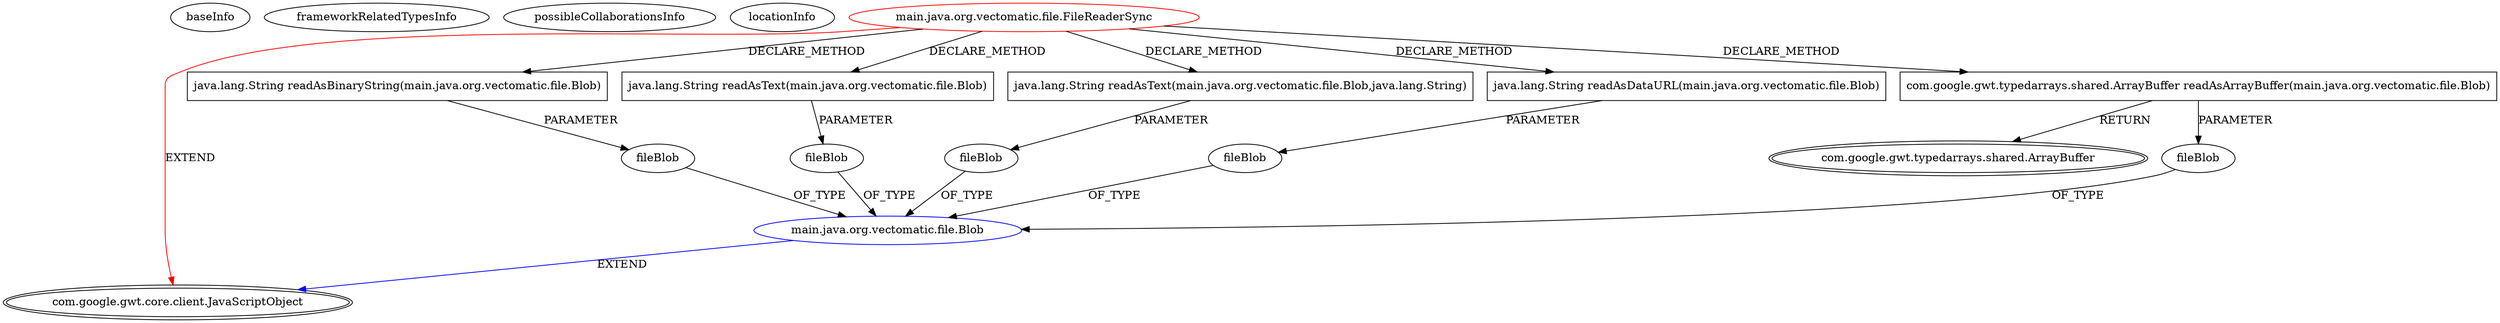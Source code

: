digraph {
baseInfo[graphId=3460,category="extension_graph",isAnonymous=false,possibleRelation=true]
frameworkRelatedTypesInfo[0="com.google.gwt.core.client.JavaScriptObject"]
possibleCollaborationsInfo[0="3460~CLIENT_METHOD_DECLARATION-PARAMETER_DECLARATION-CLIENT_METHOD_DECLARATION-PARAMETER_DECLARATION-CLIENT_METHOD_DECLARATION-PARAMETER_DECLARATION-CLIENT_METHOD_DECLARATION-PARAMETER_DECLARATION-CLIENT_METHOD_DECLARATION-PARAMETER_DECLARATION-~com.google.gwt.core.client.JavaScriptObject ~com.google.gwt.core.client.JavaScriptObject ~false~false"]
locationInfo[projectName="laaglu-lib-gwt-file",filePath="/laaglu-lib-gwt-file/lib-gwt-file-master/src/main/java/org/vectomatic/file/FileReaderSync.java",contextSignature="FileReaderSync",graphId="3460"]
0[label="main.java.org.vectomatic.file.FileReaderSync",vertexType="ROOT_CLIENT_CLASS_DECLARATION",isFrameworkType=false,color=red]
1[label="com.google.gwt.core.client.JavaScriptObject",vertexType="FRAMEWORK_CLASS_TYPE",isFrameworkType=true,peripheries=2]
2[label="java.lang.String readAsBinaryString(main.java.org.vectomatic.file.Blob)",vertexType="CLIENT_METHOD_DECLARATION",isFrameworkType=false,shape=box]
3[label="fileBlob",vertexType="PARAMETER_DECLARATION",isFrameworkType=false]
4[label="main.java.org.vectomatic.file.Blob",vertexType="REFERENCE_CLIENT_CLASS_DECLARATION",isFrameworkType=false,color=blue]
6[label="java.lang.String readAsText(main.java.org.vectomatic.file.Blob)",vertexType="CLIENT_METHOD_DECLARATION",isFrameworkType=false,shape=box]
7[label="fileBlob",vertexType="PARAMETER_DECLARATION",isFrameworkType=false]
9[label="java.lang.String readAsText(main.java.org.vectomatic.file.Blob,java.lang.String)",vertexType="CLIENT_METHOD_DECLARATION",isFrameworkType=false,shape=box]
10[label="fileBlob",vertexType="PARAMETER_DECLARATION",isFrameworkType=false]
12[label="java.lang.String readAsDataURL(main.java.org.vectomatic.file.Blob)",vertexType="CLIENT_METHOD_DECLARATION",isFrameworkType=false,shape=box]
13[label="fileBlob",vertexType="PARAMETER_DECLARATION",isFrameworkType=false]
15[label="com.google.gwt.typedarrays.shared.ArrayBuffer readAsArrayBuffer(main.java.org.vectomatic.file.Blob)",vertexType="CLIENT_METHOD_DECLARATION",isFrameworkType=false,shape=box]
16[label="com.google.gwt.typedarrays.shared.ArrayBuffer",vertexType="FRAMEWORK_INTERFACE_TYPE",isFrameworkType=true,peripheries=2]
17[label="fileBlob",vertexType="PARAMETER_DECLARATION",isFrameworkType=false]
0->1[label="EXTEND",color=red]
0->2[label="DECLARE_METHOD"]
4->1[label="EXTEND",color=blue]
3->4[label="OF_TYPE"]
2->3[label="PARAMETER"]
0->6[label="DECLARE_METHOD"]
7->4[label="OF_TYPE"]
6->7[label="PARAMETER"]
0->9[label="DECLARE_METHOD"]
10->4[label="OF_TYPE"]
9->10[label="PARAMETER"]
0->12[label="DECLARE_METHOD"]
13->4[label="OF_TYPE"]
12->13[label="PARAMETER"]
0->15[label="DECLARE_METHOD"]
15->16[label="RETURN"]
17->4[label="OF_TYPE"]
15->17[label="PARAMETER"]
}
